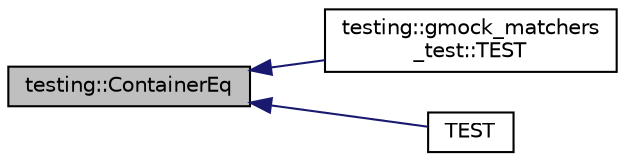 digraph "testing::ContainerEq"
{
  edge [fontname="Helvetica",fontsize="10",labelfontname="Helvetica",labelfontsize="10"];
  node [fontname="Helvetica",fontsize="10",shape=record];
  rankdir="LR";
  Node419 [label="testing::ContainerEq",height=0.2,width=0.4,color="black", fillcolor="grey75", style="filled", fontcolor="black"];
  Node419 -> Node420 [dir="back",color="midnightblue",fontsize="10",style="solid",fontname="Helvetica"];
  Node420 [label="testing::gmock_matchers\l_test::TEST",height=0.2,width=0.4,color="black", fillcolor="white", style="filled",URL="$d5/de1/namespacetesting_1_1gmock__matchers__test.html#a6c218845fd345302c490ef53f0d36995"];
  Node419 -> Node421 [dir="back",color="midnightblue",fontsize="10",style="solid",fontname="Helvetica"];
  Node421 [label="TEST",height=0.2,width=0.4,color="black", fillcolor="white", style="filled",URL="$d8/dce/gmock__link__test_8h.html#a16f49ffd8b6c3926dd3be08475a84cea"];
}
